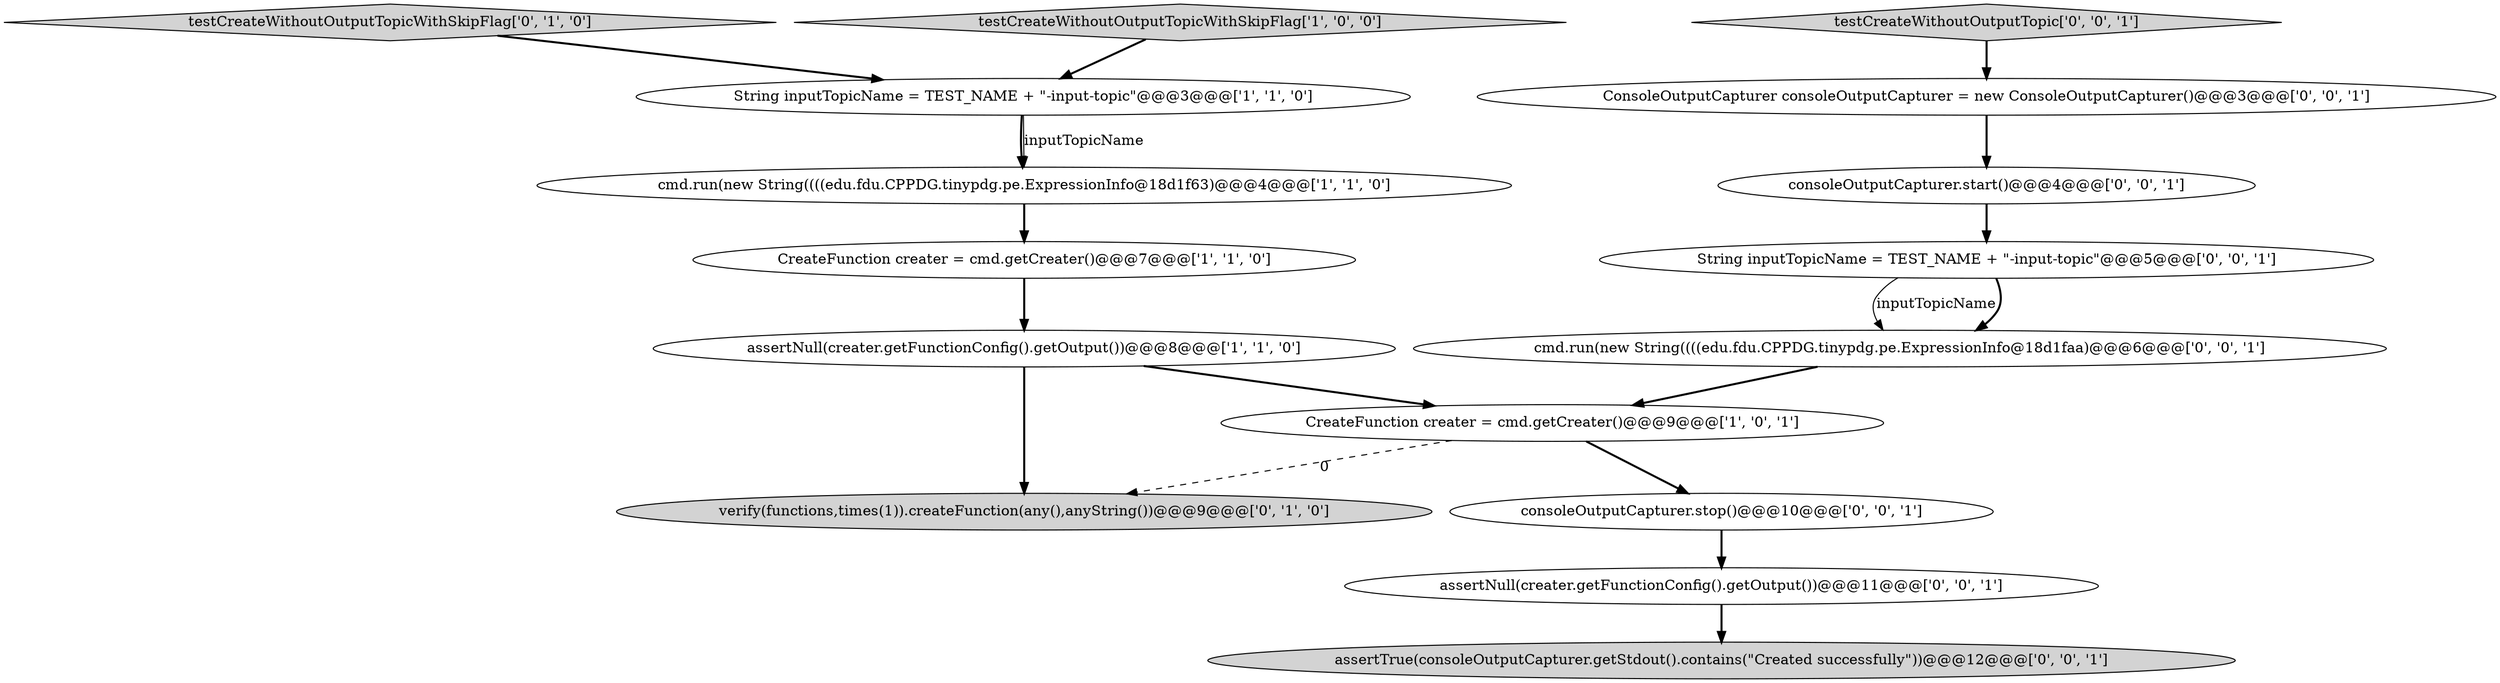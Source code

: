 digraph {
6 [style = filled, label = "testCreateWithoutOutputTopicWithSkipFlag['0', '1', '0']", fillcolor = lightgray, shape = diamond image = "AAA0AAABBB2BBB"];
12 [style = filled, label = "testCreateWithoutOutputTopic['0', '0', '1']", fillcolor = lightgray, shape = diamond image = "AAA0AAABBB3BBB"];
15 [style = filled, label = "consoleOutputCapturer.stop()@@@10@@@['0', '0', '1']", fillcolor = white, shape = ellipse image = "AAA0AAABBB3BBB"];
4 [style = filled, label = "CreateFunction creater = cmd.getCreater()@@@7@@@['1', '1', '0']", fillcolor = white, shape = ellipse image = "AAA0AAABBB1BBB"];
7 [style = filled, label = "verify(functions,times(1)).createFunction(any(),anyString())@@@9@@@['0', '1', '0']", fillcolor = lightgray, shape = ellipse image = "AAA1AAABBB2BBB"];
13 [style = filled, label = "cmd.run(new String((((edu.fdu.CPPDG.tinypdg.pe.ExpressionInfo@18d1faa)@@@6@@@['0', '0', '1']", fillcolor = white, shape = ellipse image = "AAA0AAABBB3BBB"];
3 [style = filled, label = "cmd.run(new String((((edu.fdu.CPPDG.tinypdg.pe.ExpressionInfo@18d1f63)@@@4@@@['1', '1', '0']", fillcolor = white, shape = ellipse image = "AAA0AAABBB1BBB"];
10 [style = filled, label = "assertTrue(consoleOutputCapturer.getStdout().contains(\"Created successfully\"))@@@12@@@['0', '0', '1']", fillcolor = lightgray, shape = ellipse image = "AAA0AAABBB3BBB"];
0 [style = filled, label = "testCreateWithoutOutputTopicWithSkipFlag['1', '0', '0']", fillcolor = lightgray, shape = diamond image = "AAA0AAABBB1BBB"];
8 [style = filled, label = "String inputTopicName = TEST_NAME + \"-input-topic\"@@@5@@@['0', '0', '1']", fillcolor = white, shape = ellipse image = "AAA0AAABBB3BBB"];
1 [style = filled, label = "String inputTopicName = TEST_NAME + \"-input-topic\"@@@3@@@['1', '1', '0']", fillcolor = white, shape = ellipse image = "AAA0AAABBB1BBB"];
14 [style = filled, label = "consoleOutputCapturer.start()@@@4@@@['0', '0', '1']", fillcolor = white, shape = ellipse image = "AAA0AAABBB3BBB"];
5 [style = filled, label = "CreateFunction creater = cmd.getCreater()@@@9@@@['1', '0', '1']", fillcolor = white, shape = ellipse image = "AAA0AAABBB1BBB"];
11 [style = filled, label = "ConsoleOutputCapturer consoleOutputCapturer = new ConsoleOutputCapturer()@@@3@@@['0', '0', '1']", fillcolor = white, shape = ellipse image = "AAA0AAABBB3BBB"];
2 [style = filled, label = "assertNull(creater.getFunctionConfig().getOutput())@@@8@@@['1', '1', '0']", fillcolor = white, shape = ellipse image = "AAA0AAABBB1BBB"];
9 [style = filled, label = "assertNull(creater.getFunctionConfig().getOutput())@@@11@@@['0', '0', '1']", fillcolor = white, shape = ellipse image = "AAA0AAABBB3BBB"];
0->1 [style = bold, label=""];
5->7 [style = dashed, label="0"];
9->10 [style = bold, label=""];
12->11 [style = bold, label=""];
1->3 [style = bold, label=""];
13->5 [style = bold, label=""];
15->9 [style = bold, label=""];
14->8 [style = bold, label=""];
5->15 [style = bold, label=""];
6->1 [style = bold, label=""];
3->4 [style = bold, label=""];
8->13 [style = solid, label="inputTopicName"];
2->7 [style = bold, label=""];
8->13 [style = bold, label=""];
1->3 [style = solid, label="inputTopicName"];
4->2 [style = bold, label=""];
2->5 [style = bold, label=""];
11->14 [style = bold, label=""];
}
